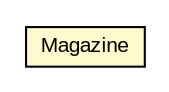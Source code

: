 #!/usr/local/bin/dot
#
# Class diagram 
# Generated by UMLGraph version R5_6 (http://www.umlgraph.org/)
#

digraph G {
	edge [fontname="arial",fontsize=10,labelfontname="arial",labelfontsize=10];
	node [fontname="arial",fontsize=10,shape=plaintext];
	nodesep=0.25;
	ranksep=0.5;
	// xml.third_party.digestor.dto.library.Magazine
	c18313 [label=<<table title="xml.third_party.digestor.dto.library.Magazine" border="0" cellborder="1" cellspacing="0" cellpadding="2" port="p" bgcolor="lemonChiffon" href="./Magazine.html">
		<tr><td><table border="0" cellspacing="0" cellpadding="1">
<tr><td align="center" balign="center"> Magazine </td></tr>
		</table></td></tr>
		</table>>, URL="./Magazine.html", fontname="arial", fontcolor="black", fontsize=10.0];
}

